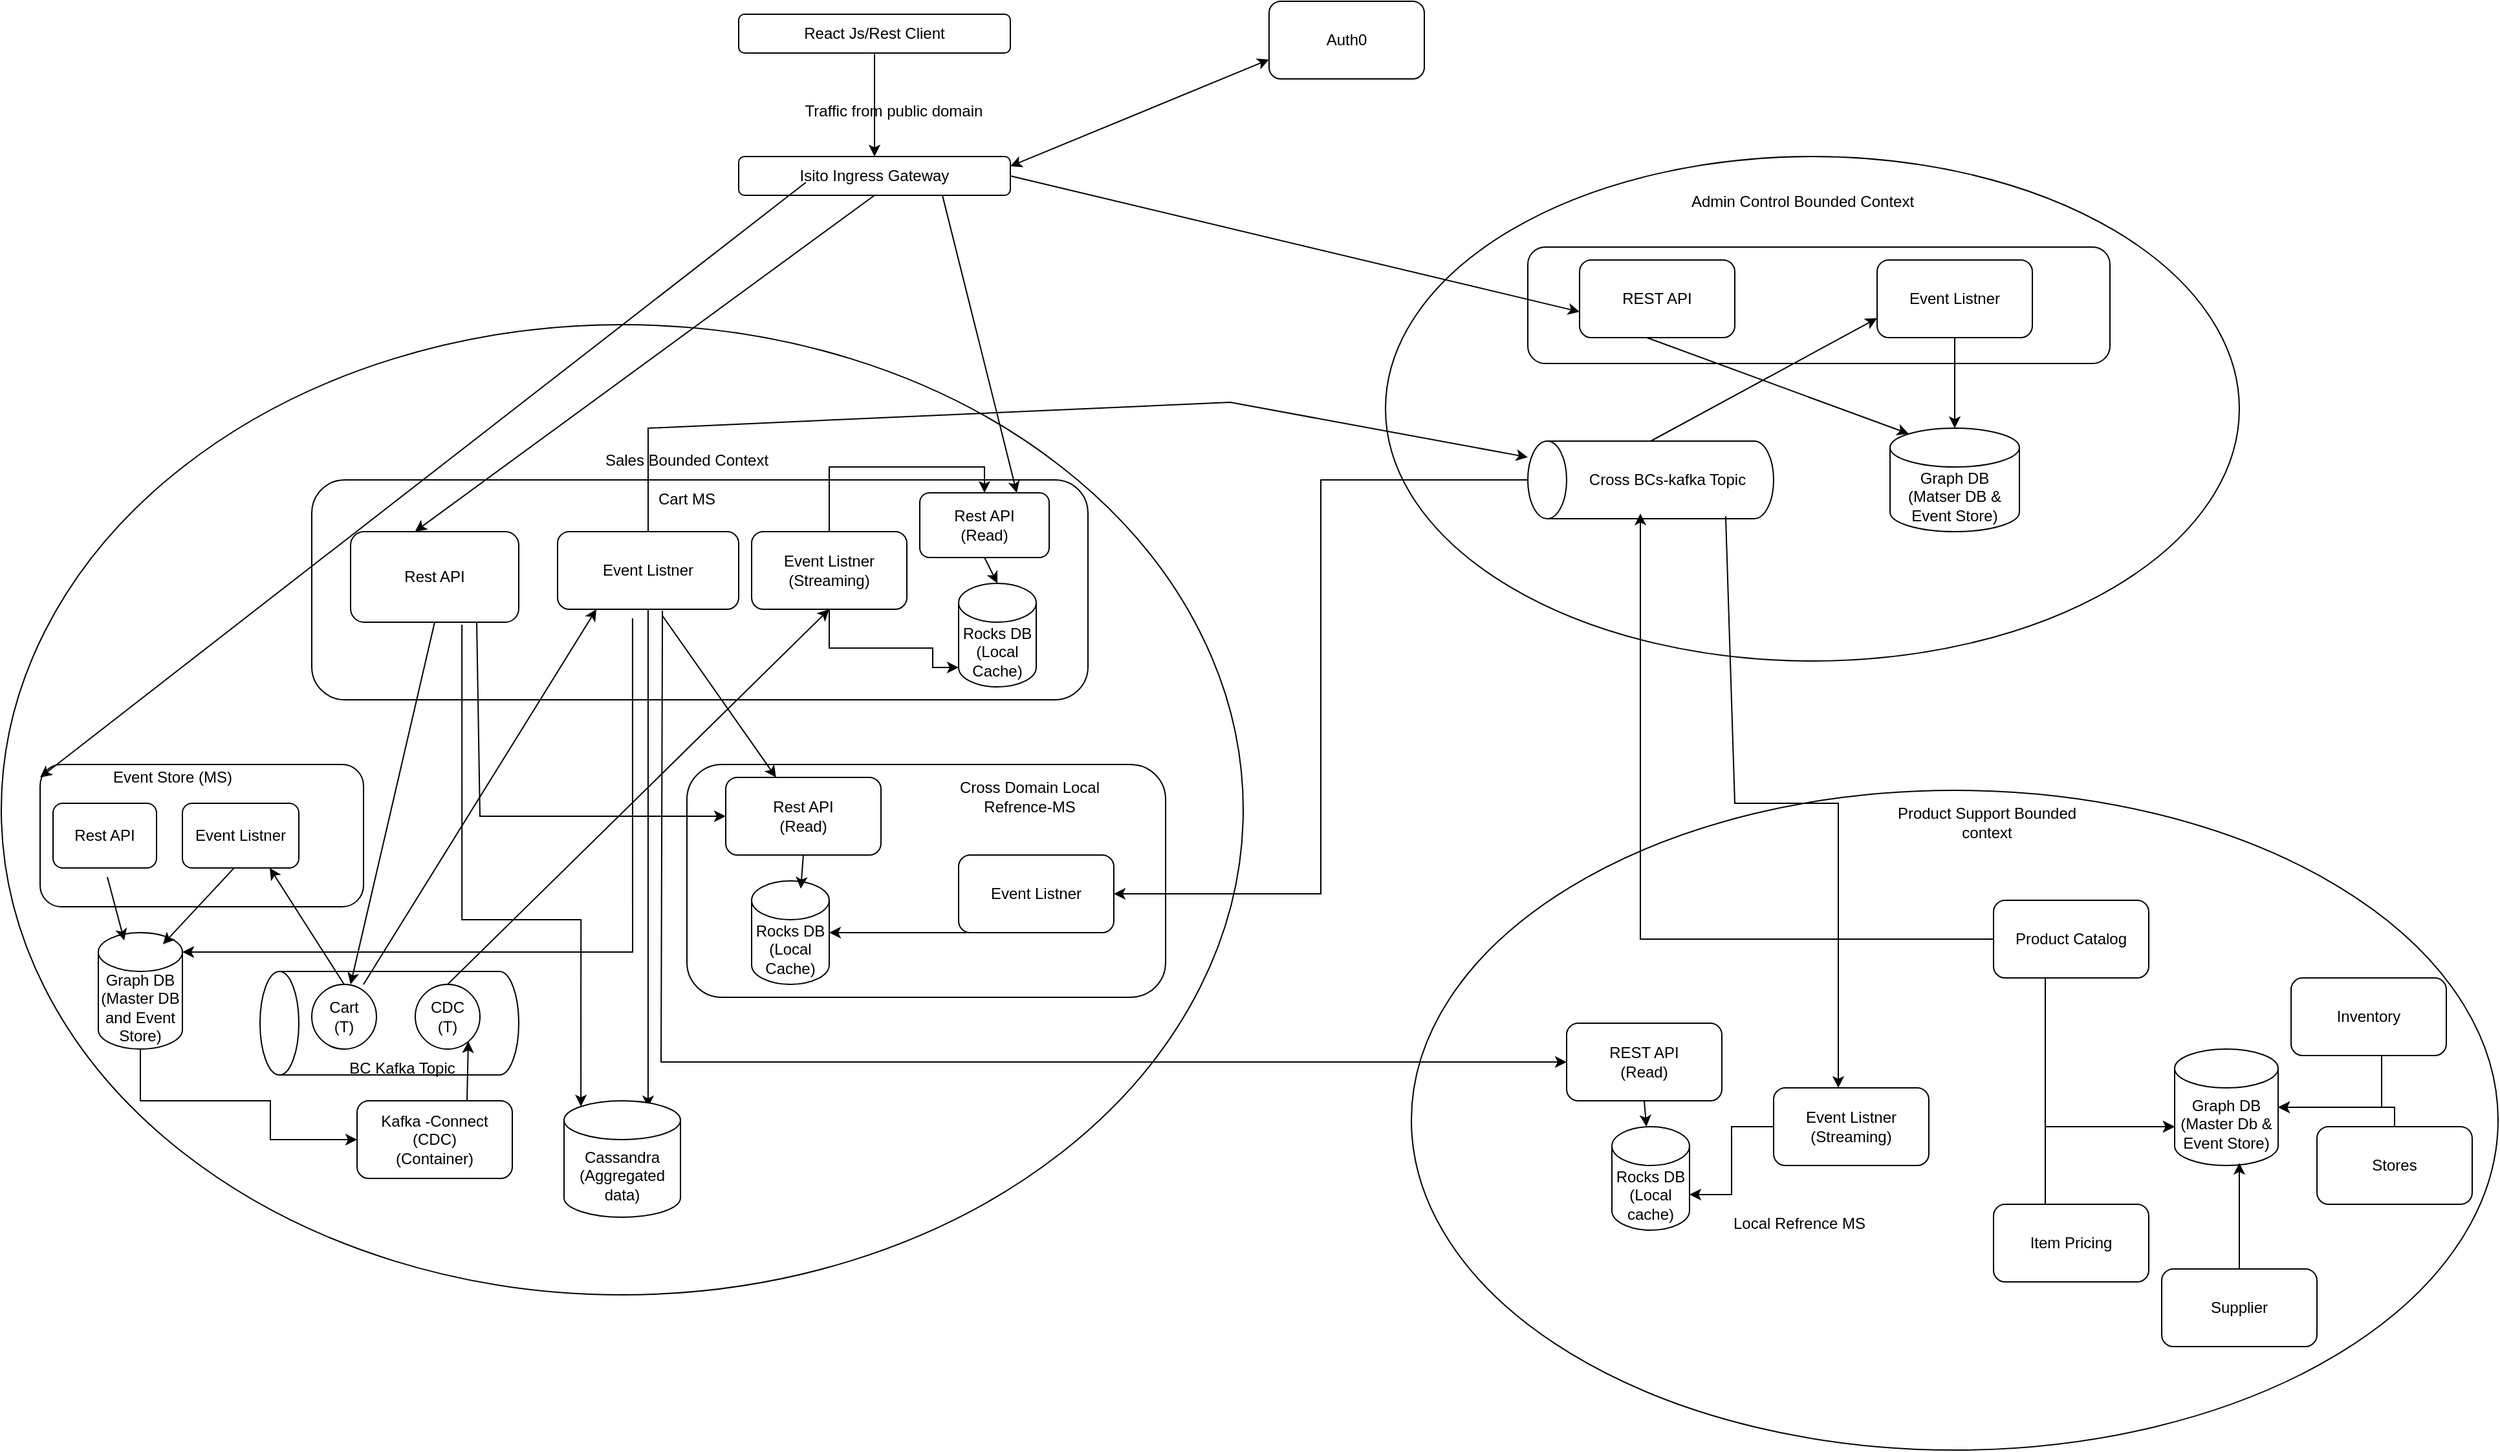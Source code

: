 <mxfile version="21.6.2" type="device">
  <diagram name="Page-1" id="_0OO6R5iYcdXgWRcLcsi">
    <mxGraphModel dx="3115" dy="785" grid="1" gridSize="10" guides="1" tooltips="1" connect="1" arrows="1" fold="1" page="1" pageScale="1" pageWidth="850" pageHeight="1100" math="0" shadow="0">
      <root>
        <mxCell id="0" />
        <mxCell id="1" parent="0" />
        <mxCell id="X8-TFmC2pdBsyWyK8wyn-1" value="React Js/Rest Client" style="rounded=1;whiteSpace=wrap;html=1;" parent="1" vertex="1">
          <mxGeometry x="-110" y="40" width="210" height="30" as="geometry" />
        </mxCell>
        <mxCell id="X8-TFmC2pdBsyWyK8wyn-2" value="Isito Ingress Gateway" style="rounded=1;whiteSpace=wrap;html=1;" parent="1" vertex="1">
          <mxGeometry x="-110" y="150" width="210" height="30" as="geometry" />
        </mxCell>
        <mxCell id="X8-TFmC2pdBsyWyK8wyn-4" value="" style="ellipse;whiteSpace=wrap;html=1;" parent="1" vertex="1">
          <mxGeometry x="-680" y="280" width="960" height="750" as="geometry" />
        </mxCell>
        <mxCell id="X8-TFmC2pdBsyWyK8wyn-5" value="" style="rounded=1;whiteSpace=wrap;html=1;" parent="1" vertex="1">
          <mxGeometry x="-440" y="400" width="600" height="170" as="geometry" />
        </mxCell>
        <mxCell id="ZN6m7SYl9mFT9CvKNVfR-48" style="edgeStyle=orthogonalEdgeStyle;rounded=0;orthogonalLoop=1;jettySize=auto;html=1;entryX=0.145;entryY=0;entryDx=0;entryDy=4.35;entryPerimeter=0;exitX=0.662;exitY=1.029;exitDx=0;exitDy=0;exitPerimeter=0;" parent="1" source="X8-TFmC2pdBsyWyK8wyn-6" target="ZN6m7SYl9mFT9CvKNVfR-7" edge="1">
          <mxGeometry relative="1" as="geometry">
            <Array as="points">
              <mxPoint x="-324" y="740" />
              <mxPoint x="-232" y="740" />
            </Array>
          </mxGeometry>
        </mxCell>
        <mxCell id="X8-TFmC2pdBsyWyK8wyn-6" value="Rest API" style="rounded=1;whiteSpace=wrap;html=1;" parent="1" vertex="1">
          <mxGeometry x="-410" y="440" width="130" height="70" as="geometry" />
        </mxCell>
        <mxCell id="ZN6m7SYl9mFT9CvKNVfR-46" style="edgeStyle=orthogonalEdgeStyle;rounded=0;orthogonalLoop=1;jettySize=auto;html=1;entryX=1;entryY=0;entryDx=0;entryDy=15;entryPerimeter=0;exitX=0.414;exitY=1.117;exitDx=0;exitDy=0;exitPerimeter=0;" parent="1" source="X8-TFmC2pdBsyWyK8wyn-7" target="X8-TFmC2pdBsyWyK8wyn-16" edge="1">
          <mxGeometry relative="1" as="geometry">
            <Array as="points">
              <mxPoint x="-192" y="765" />
            </Array>
          </mxGeometry>
        </mxCell>
        <mxCell id="ZN6m7SYl9mFT9CvKNVfR-49" style="edgeStyle=orthogonalEdgeStyle;rounded=0;orthogonalLoop=1;jettySize=auto;html=1;entryX=0.722;entryY=0.056;entryDx=0;entryDy=0;entryPerimeter=0;" parent="1" source="X8-TFmC2pdBsyWyK8wyn-7" target="ZN6m7SYl9mFT9CvKNVfR-7" edge="1">
          <mxGeometry relative="1" as="geometry" />
        </mxCell>
        <mxCell id="X8-TFmC2pdBsyWyK8wyn-7" value="Event Listner" style="rounded=1;whiteSpace=wrap;html=1;" parent="1" vertex="1">
          <mxGeometry x="-250" y="440" width="140" height="60" as="geometry" />
        </mxCell>
        <mxCell id="ZN6m7SYl9mFT9CvKNVfR-77" style="edgeStyle=orthogonalEdgeStyle;rounded=0;orthogonalLoop=1;jettySize=auto;html=1;entryX=0;entryY=1;entryDx=0;entryDy=-15;entryPerimeter=0;" parent="1" source="X8-TFmC2pdBsyWyK8wyn-8" target="X8-TFmC2pdBsyWyK8wyn-10" edge="1">
          <mxGeometry relative="1" as="geometry">
            <Array as="points">
              <mxPoint x="-40" y="530" />
              <mxPoint x="40" y="530" />
              <mxPoint x="40" y="545" />
            </Array>
          </mxGeometry>
        </mxCell>
        <mxCell id="ZN6m7SYl9mFT9CvKNVfR-79" style="edgeStyle=orthogonalEdgeStyle;rounded=0;orthogonalLoop=1;jettySize=auto;html=1;entryX=0.5;entryY=0;entryDx=0;entryDy=0;" parent="1" source="X8-TFmC2pdBsyWyK8wyn-8" target="X8-TFmC2pdBsyWyK8wyn-9" edge="1">
          <mxGeometry relative="1" as="geometry">
            <Array as="points">
              <mxPoint x="-40" y="390" />
              <mxPoint x="80" y="390" />
            </Array>
          </mxGeometry>
        </mxCell>
        <mxCell id="X8-TFmC2pdBsyWyK8wyn-8" value="Event Listner&lt;br&gt;(Streaming)" style="rounded=1;whiteSpace=wrap;html=1;" parent="1" vertex="1">
          <mxGeometry x="-100" y="440" width="120" height="60" as="geometry" />
        </mxCell>
        <mxCell id="X8-TFmC2pdBsyWyK8wyn-9" value="Rest API&lt;br&gt;(Read)" style="rounded=1;whiteSpace=wrap;html=1;" parent="1" vertex="1">
          <mxGeometry x="30" y="410" width="100" height="50" as="geometry" />
        </mxCell>
        <mxCell id="X8-TFmC2pdBsyWyK8wyn-10" value="Rocks DB&lt;br&gt;(Local&lt;br&gt;Cache)" style="shape=cylinder3;whiteSpace=wrap;html=1;boundedLbl=1;backgroundOutline=1;size=15;" parent="1" vertex="1">
          <mxGeometry x="60" y="480" width="60" height="80" as="geometry" />
        </mxCell>
        <mxCell id="X8-TFmC2pdBsyWyK8wyn-11" value="Sales Bounded Context" style="text;html=1;strokeColor=none;fillColor=none;align=center;verticalAlign=middle;whiteSpace=wrap;rounded=0;" parent="1" vertex="1">
          <mxGeometry x="-220" y="370" width="140" height="30" as="geometry" />
        </mxCell>
        <mxCell id="X8-TFmC2pdBsyWyK8wyn-12" value="Cart MS" style="text;html=1;strokeColor=none;fillColor=none;align=center;verticalAlign=middle;whiteSpace=wrap;rounded=0;" parent="1" vertex="1">
          <mxGeometry x="-180" y="400" width="60" height="30" as="geometry" />
        </mxCell>
        <mxCell id="X8-TFmC2pdBsyWyK8wyn-13" value="" style="rounded=1;whiteSpace=wrap;html=1;" parent="1" vertex="1">
          <mxGeometry x="-650" y="620" width="250" height="110" as="geometry" />
        </mxCell>
        <mxCell id="X8-TFmC2pdBsyWyK8wyn-14" value="Rest API" style="rounded=1;whiteSpace=wrap;html=1;" parent="1" vertex="1">
          <mxGeometry x="-640" y="650" width="80" height="50" as="geometry" />
        </mxCell>
        <mxCell id="X8-TFmC2pdBsyWyK8wyn-15" value="Event Listner" style="rounded=1;whiteSpace=wrap;html=1;" parent="1" vertex="1">
          <mxGeometry x="-540" y="650" width="90" height="50" as="geometry" />
        </mxCell>
        <mxCell id="ZN6m7SYl9mFT9CvKNVfR-53" style="edgeStyle=orthogonalEdgeStyle;rounded=0;orthogonalLoop=1;jettySize=auto;html=1;entryX=0;entryY=0.5;entryDx=0;entryDy=0;" parent="1" source="X8-TFmC2pdBsyWyK8wyn-16" target="ZN6m7SYl9mFT9CvKNVfR-6" edge="1">
          <mxGeometry relative="1" as="geometry">
            <Array as="points">
              <mxPoint x="-572" y="880" />
              <mxPoint x="-472" y="880" />
              <mxPoint x="-472" y="910" />
            </Array>
          </mxGeometry>
        </mxCell>
        <mxCell id="X8-TFmC2pdBsyWyK8wyn-16" value="Graph DB&lt;br&gt;(Master DB and Event Store)" style="shape=cylinder3;whiteSpace=wrap;html=1;boundedLbl=1;backgroundOutline=1;size=15;" parent="1" vertex="1">
          <mxGeometry x="-605" y="750" width="65" height="90" as="geometry" />
        </mxCell>
        <mxCell id="ZN6m7SYl9mFT9CvKNVfR-1" value="" style="shape=cylinder3;whiteSpace=wrap;html=1;boundedLbl=1;backgroundOutline=1;size=15;direction=north;" parent="1" vertex="1">
          <mxGeometry x="-480" y="780" width="200" height="80" as="geometry" />
        </mxCell>
        <mxCell id="ZN6m7SYl9mFT9CvKNVfR-2" value="Cart&lt;br&gt;(T)" style="ellipse;whiteSpace=wrap;html=1;aspect=fixed;" parent="1" vertex="1">
          <mxGeometry x="-440" y="790" width="50" height="50" as="geometry" />
        </mxCell>
        <mxCell id="ZN6m7SYl9mFT9CvKNVfR-3" value="CDC&lt;br&gt;(T)" style="ellipse;whiteSpace=wrap;html=1;aspect=fixed;" parent="1" vertex="1">
          <mxGeometry x="-360" y="790" width="50" height="50" as="geometry" />
        </mxCell>
        <mxCell id="ZN6m7SYl9mFT9CvKNVfR-4" value="BC Kafka Topic" style="text;html=1;strokeColor=none;fillColor=none;align=center;verticalAlign=middle;whiteSpace=wrap;rounded=0;" parent="1" vertex="1">
          <mxGeometry x="-420" y="840" width="100" height="30" as="geometry" />
        </mxCell>
        <mxCell id="ZN6m7SYl9mFT9CvKNVfR-5" value="Event Store (MS)" style="text;html=1;strokeColor=none;fillColor=none;align=center;verticalAlign=middle;whiteSpace=wrap;rounded=0;" parent="1" vertex="1">
          <mxGeometry x="-605" y="610" width="115" height="40" as="geometry" />
        </mxCell>
        <mxCell id="ZN6m7SYl9mFT9CvKNVfR-6" value="Kafka -Connect&lt;br&gt;(CDC)&lt;br&gt;(Container)" style="rounded=1;whiteSpace=wrap;html=1;" parent="1" vertex="1">
          <mxGeometry x="-405" y="880" width="120" height="60" as="geometry" />
        </mxCell>
        <mxCell id="ZN6m7SYl9mFT9CvKNVfR-7" value="Cassandra&lt;br&gt;(Aggregated data)" style="shape=cylinder3;whiteSpace=wrap;html=1;boundedLbl=1;backgroundOutline=1;size=15;" parent="1" vertex="1">
          <mxGeometry x="-245" y="880" width="90" height="90" as="geometry" />
        </mxCell>
        <mxCell id="ZN6m7SYl9mFT9CvKNVfR-8" value="" style="rounded=1;whiteSpace=wrap;html=1;" parent="1" vertex="1">
          <mxGeometry x="-150" y="620" width="370" height="180" as="geometry" />
        </mxCell>
        <mxCell id="ZN6m7SYl9mFT9CvKNVfR-9" value="Rest API&lt;br&gt;(Read)" style="rounded=1;whiteSpace=wrap;html=1;" parent="1" vertex="1">
          <mxGeometry x="-120" y="630" width="120" height="60" as="geometry" />
        </mxCell>
        <mxCell id="ZN6m7SYl9mFT9CvKNVfR-10" value="Rocks DB&lt;br&gt;(Local Cache)" style="shape=cylinder3;whiteSpace=wrap;html=1;boundedLbl=1;backgroundOutline=1;size=15;" parent="1" vertex="1">
          <mxGeometry x="-100" y="710" width="60" height="80" as="geometry" />
        </mxCell>
        <mxCell id="ZN6m7SYl9mFT9CvKNVfR-11" value="Event Listner" style="rounded=1;whiteSpace=wrap;html=1;" parent="1" vertex="1">
          <mxGeometry x="60" y="690" width="120" height="60" as="geometry" />
        </mxCell>
        <mxCell id="ZN6m7SYl9mFT9CvKNVfR-12" value="" style="ellipse;whiteSpace=wrap;html=1;" parent="1" vertex="1">
          <mxGeometry x="390" y="150" width="660" height="390" as="geometry" />
        </mxCell>
        <mxCell id="ZN6m7SYl9mFT9CvKNVfR-13" value="" style="rounded=1;whiteSpace=wrap;html=1;" parent="1" vertex="1">
          <mxGeometry x="500" y="220" width="450" height="90" as="geometry" />
        </mxCell>
        <mxCell id="ZN6m7SYl9mFT9CvKNVfR-14" value="REST API" style="rounded=1;whiteSpace=wrap;html=1;" parent="1" vertex="1">
          <mxGeometry x="540" y="230" width="120" height="60" as="geometry" />
        </mxCell>
        <mxCell id="ZN6m7SYl9mFT9CvKNVfR-62" style="edgeStyle=orthogonalEdgeStyle;rounded=0;orthogonalLoop=1;jettySize=auto;html=1;" parent="1" source="ZN6m7SYl9mFT9CvKNVfR-15" target="ZN6m7SYl9mFT9CvKNVfR-17" edge="1">
          <mxGeometry relative="1" as="geometry" />
        </mxCell>
        <mxCell id="ZN6m7SYl9mFT9CvKNVfR-15" value="Event Listner" style="rounded=1;whiteSpace=wrap;html=1;" parent="1" vertex="1">
          <mxGeometry x="770" y="230" width="120" height="60" as="geometry" />
        </mxCell>
        <mxCell id="ZN6m7SYl9mFT9CvKNVfR-55" style="edgeStyle=orthogonalEdgeStyle;rounded=0;orthogonalLoop=1;jettySize=auto;html=1;entryX=1;entryY=0.5;entryDx=0;entryDy=0;" parent="1" source="ZN6m7SYl9mFT9CvKNVfR-16" target="ZN6m7SYl9mFT9CvKNVfR-11" edge="1">
          <mxGeometry relative="1" as="geometry" />
        </mxCell>
        <mxCell id="ZN6m7SYl9mFT9CvKNVfR-16" value="Cross BCs-kafka Topic" style="shape=cylinder3;whiteSpace=wrap;html=1;boundedLbl=1;backgroundOutline=1;size=15;direction=north;" parent="1" vertex="1">
          <mxGeometry x="500" y="370" width="190" height="60" as="geometry" />
        </mxCell>
        <mxCell id="ZN6m7SYl9mFT9CvKNVfR-17" value="Graph DB&lt;br&gt;(Matser DB &amp;amp; Event Store)" style="shape=cylinder3;whiteSpace=wrap;html=1;boundedLbl=1;backgroundOutline=1;size=15;" parent="1" vertex="1">
          <mxGeometry x="780" y="360" width="100" height="80" as="geometry" />
        </mxCell>
        <mxCell id="ZN6m7SYl9mFT9CvKNVfR-19" value="" style="rounded=1;whiteSpace=wrap;html=1;" parent="1" vertex="1">
          <mxGeometry x="510" y="785" width="320" height="215" as="geometry" />
        </mxCell>
        <mxCell id="ZN6m7SYl9mFT9CvKNVfR-18" value="" style="ellipse;whiteSpace=wrap;html=1;" parent="1" vertex="1">
          <mxGeometry x="410" y="640" width="840" height="510" as="geometry" />
        </mxCell>
        <mxCell id="ZN6m7SYl9mFT9CvKNVfR-20" value="REST API&lt;br&gt;(Read)" style="rounded=1;whiteSpace=wrap;html=1;" parent="1" vertex="1">
          <mxGeometry x="530" y="820" width="120" height="60" as="geometry" />
        </mxCell>
        <mxCell id="ZN6m7SYl9mFT9CvKNVfR-58" style="edgeStyle=orthogonalEdgeStyle;rounded=0;orthogonalLoop=1;jettySize=auto;html=1;entryX=1;entryY=0;entryDx=0;entryDy=52.5;entryPerimeter=0;" parent="1" source="ZN6m7SYl9mFT9CvKNVfR-21" target="ZN6m7SYl9mFT9CvKNVfR-22" edge="1">
          <mxGeometry relative="1" as="geometry" />
        </mxCell>
        <mxCell id="ZN6m7SYl9mFT9CvKNVfR-21" value="Event Listner&lt;br&gt;(Streaming)" style="rounded=1;whiteSpace=wrap;html=1;" parent="1" vertex="1">
          <mxGeometry x="690" y="870" width="120" height="60" as="geometry" />
        </mxCell>
        <mxCell id="ZN6m7SYl9mFT9CvKNVfR-22" value="Rocks DB&lt;br&gt;(Local cache)" style="shape=cylinder3;whiteSpace=wrap;html=1;boundedLbl=1;backgroundOutline=1;size=15;" parent="1" vertex="1">
          <mxGeometry x="565" y="900" width="60" height="80" as="geometry" />
        </mxCell>
        <mxCell id="ZN6m7SYl9mFT9CvKNVfR-23" value="Local Refrence MS" style="text;html=1;strokeColor=none;fillColor=none;align=center;verticalAlign=middle;whiteSpace=wrap;rounded=0;" parent="1" vertex="1">
          <mxGeometry x="650" y="960" width="120" height="30" as="geometry" />
        </mxCell>
        <mxCell id="ZN6m7SYl9mFT9CvKNVfR-24" value="Graph DB&lt;br&gt;(Master Db &amp;amp; Event Store)" style="shape=cylinder3;whiteSpace=wrap;html=1;boundedLbl=1;backgroundOutline=1;size=15;" parent="1" vertex="1">
          <mxGeometry x="1000" y="840" width="80" height="90" as="geometry" />
        </mxCell>
        <mxCell id="ZN6m7SYl9mFT9CvKNVfR-63" style="edgeStyle=orthogonalEdgeStyle;rounded=0;orthogonalLoop=1;jettySize=auto;html=1;entryX=0.067;entryY=0.458;entryDx=0;entryDy=0;entryPerimeter=0;" parent="1" source="ZN6m7SYl9mFT9CvKNVfR-25" target="ZN6m7SYl9mFT9CvKNVfR-16" edge="1">
          <mxGeometry relative="1" as="geometry">
            <Array as="points">
              <mxPoint x="587" y="755" />
            </Array>
          </mxGeometry>
        </mxCell>
        <mxCell id="ZN6m7SYl9mFT9CvKNVfR-66" style="edgeStyle=orthogonalEdgeStyle;rounded=0;orthogonalLoop=1;jettySize=auto;html=1;entryX=0;entryY=0;entryDx=0;entryDy=60;entryPerimeter=0;" parent="1" source="ZN6m7SYl9mFT9CvKNVfR-25" target="ZN6m7SYl9mFT9CvKNVfR-24" edge="1">
          <mxGeometry relative="1" as="geometry">
            <Array as="points">
              <mxPoint x="900" y="900" />
            </Array>
          </mxGeometry>
        </mxCell>
        <mxCell id="ZN6m7SYl9mFT9CvKNVfR-25" value="Product Catalog" style="rounded=1;whiteSpace=wrap;html=1;" parent="1" vertex="1">
          <mxGeometry x="860" y="725" width="120" height="60" as="geometry" />
        </mxCell>
        <mxCell id="ZN6m7SYl9mFT9CvKNVfR-67" style="edgeStyle=orthogonalEdgeStyle;rounded=0;orthogonalLoop=1;jettySize=auto;html=1;entryX=0;entryY=0;entryDx=0;entryDy=60;entryPerimeter=0;" parent="1" source="ZN6m7SYl9mFT9CvKNVfR-26" target="ZN6m7SYl9mFT9CvKNVfR-24" edge="1">
          <mxGeometry relative="1" as="geometry">
            <Array as="points">
              <mxPoint x="900" y="900" />
            </Array>
          </mxGeometry>
        </mxCell>
        <mxCell id="ZN6m7SYl9mFT9CvKNVfR-26" value="Item Pricing" style="rounded=1;whiteSpace=wrap;html=1;" parent="1" vertex="1">
          <mxGeometry x="860" y="960" width="120" height="60" as="geometry" />
        </mxCell>
        <mxCell id="ZN6m7SYl9mFT9CvKNVfR-71" style="edgeStyle=orthogonalEdgeStyle;rounded=0;orthogonalLoop=1;jettySize=auto;html=1;entryX=0.625;entryY=0.978;entryDx=0;entryDy=0;entryPerimeter=0;" parent="1" source="ZN6m7SYl9mFT9CvKNVfR-27" target="ZN6m7SYl9mFT9CvKNVfR-24" edge="1">
          <mxGeometry relative="1" as="geometry" />
        </mxCell>
        <mxCell id="ZN6m7SYl9mFT9CvKNVfR-27" value="Supplier" style="rounded=1;whiteSpace=wrap;html=1;" parent="1" vertex="1">
          <mxGeometry x="990" y="1010" width="120" height="60" as="geometry" />
        </mxCell>
        <mxCell id="ZN6m7SYl9mFT9CvKNVfR-69" style="edgeStyle=orthogonalEdgeStyle;rounded=0;orthogonalLoop=1;jettySize=auto;html=1;entryX=1;entryY=0.5;entryDx=0;entryDy=0;entryPerimeter=0;" parent="1" source="ZN6m7SYl9mFT9CvKNVfR-28" target="ZN6m7SYl9mFT9CvKNVfR-24" edge="1">
          <mxGeometry relative="1" as="geometry">
            <Array as="points">
              <mxPoint x="1160" y="885" />
            </Array>
          </mxGeometry>
        </mxCell>
        <mxCell id="ZN6m7SYl9mFT9CvKNVfR-28" value="Inventory" style="rounded=1;whiteSpace=wrap;html=1;" parent="1" vertex="1">
          <mxGeometry x="1090" y="785" width="120" height="60" as="geometry" />
        </mxCell>
        <mxCell id="ZN6m7SYl9mFT9CvKNVfR-70" style="edgeStyle=orthogonalEdgeStyle;rounded=0;orthogonalLoop=1;jettySize=auto;html=1;entryX=1;entryY=0.5;entryDx=0;entryDy=0;entryPerimeter=0;" parent="1" source="ZN6m7SYl9mFT9CvKNVfR-29" target="ZN6m7SYl9mFT9CvKNVfR-24" edge="1">
          <mxGeometry relative="1" as="geometry">
            <Array as="points">
              <mxPoint x="1170" y="885" />
            </Array>
          </mxGeometry>
        </mxCell>
        <mxCell id="ZN6m7SYl9mFT9CvKNVfR-29" value="Stores" style="rounded=1;whiteSpace=wrap;html=1;" parent="1" vertex="1">
          <mxGeometry x="1110" y="900" width="120" height="60" as="geometry" />
        </mxCell>
        <mxCell id="ZN6m7SYl9mFT9CvKNVfR-30" value="Product Support Bounded context" style="text;html=1;strokeColor=none;fillColor=none;align=center;verticalAlign=middle;whiteSpace=wrap;rounded=0;" parent="1" vertex="1">
          <mxGeometry x="780" y="650" width="150" height="30" as="geometry" />
        </mxCell>
        <mxCell id="ZN6m7SYl9mFT9CvKNVfR-31" value="Admin Control Bounded Context" style="text;html=1;strokeColor=none;fillColor=none;align=center;verticalAlign=middle;whiteSpace=wrap;rounded=0;" parent="1" vertex="1">
          <mxGeometry x="625" y="170" width="175" height="30" as="geometry" />
        </mxCell>
        <mxCell id="ZN6m7SYl9mFT9CvKNVfR-32" value="Traffic from public domain" style="text;html=1;strokeColor=none;fillColor=none;align=center;verticalAlign=middle;whiteSpace=wrap;rounded=0;" parent="1" vertex="1">
          <mxGeometry x="-70" y="100" width="160" height="30" as="geometry" />
        </mxCell>
        <mxCell id="ZN6m7SYl9mFT9CvKNVfR-33" value="" style="endArrow=classic;html=1;rounded=0;exitX=0.5;exitY=1;exitDx=0;exitDy=0;" parent="1" source="X8-TFmC2pdBsyWyK8wyn-1" target="X8-TFmC2pdBsyWyK8wyn-2" edge="1">
          <mxGeometry width="50" height="50" relative="1" as="geometry">
            <mxPoint x="200" y="350" as="sourcePoint" />
            <mxPoint x="250" y="300" as="targetPoint" />
          </mxGeometry>
        </mxCell>
        <mxCell id="ZN6m7SYl9mFT9CvKNVfR-34" value="" style="endArrow=classic;html=1;rounded=0;exitX=1;exitY=0.5;exitDx=0;exitDy=0;entryX=0.089;entryY=0.556;entryDx=0;entryDy=0;entryPerimeter=0;" parent="1" source="X8-TFmC2pdBsyWyK8wyn-2" target="ZN6m7SYl9mFT9CvKNVfR-13" edge="1">
          <mxGeometry width="50" height="50" relative="1" as="geometry">
            <mxPoint x="200" y="350" as="sourcePoint" />
            <mxPoint x="250" y="300" as="targetPoint" />
          </mxGeometry>
        </mxCell>
        <mxCell id="ZN6m7SYl9mFT9CvKNVfR-35" value="" style="endArrow=classic;html=1;rounded=0;exitX=0.5;exitY=1;exitDx=0;exitDy=0;entryX=0.133;entryY=0.235;entryDx=0;entryDy=0;entryPerimeter=0;" parent="1" source="X8-TFmC2pdBsyWyK8wyn-2" target="X8-TFmC2pdBsyWyK8wyn-5" edge="1">
          <mxGeometry width="50" height="50" relative="1" as="geometry">
            <mxPoint x="200" y="350" as="sourcePoint" />
            <mxPoint x="250" y="300" as="targetPoint" />
          </mxGeometry>
        </mxCell>
        <mxCell id="ZN6m7SYl9mFT9CvKNVfR-36" value="" style="endArrow=classic;html=1;rounded=0;exitX=0.333;exitY=1.2;exitDx=0;exitDy=0;exitPerimeter=0;entryX=0.1;entryY=-0.08;entryDx=0;entryDy=0;entryPerimeter=0;" parent="1" edge="1">
          <mxGeometry width="50" height="50" relative="1" as="geometry">
            <mxPoint x="-58.07" y="170.0" as="sourcePoint" />
            <mxPoint x="-650" y="630" as="targetPoint" />
          </mxGeometry>
        </mxCell>
        <mxCell id="ZN6m7SYl9mFT9CvKNVfR-37" value="" style="endArrow=classic;html=1;rounded=0;exitX=0.525;exitY=1.14;exitDx=0;exitDy=0;exitPerimeter=0;entryX=0.308;entryY=0.067;entryDx=0;entryDy=0;entryPerimeter=0;" parent="1" source="X8-TFmC2pdBsyWyK8wyn-14" target="X8-TFmC2pdBsyWyK8wyn-16" edge="1">
          <mxGeometry width="50" height="50" relative="1" as="geometry">
            <mxPoint x="-300" y="790" as="sourcePoint" />
            <mxPoint x="-250" y="740" as="targetPoint" />
          </mxGeometry>
        </mxCell>
        <mxCell id="ZN6m7SYl9mFT9CvKNVfR-38" value="" style="endArrow=classic;html=1;rounded=0;exitX=0.6;exitY=0.727;exitDx=0;exitDy=0;exitPerimeter=0;entryX=0.769;entryY=0.1;entryDx=0;entryDy=0;entryPerimeter=0;" parent="1" source="X8-TFmC2pdBsyWyK8wyn-13" target="X8-TFmC2pdBsyWyK8wyn-16" edge="1">
          <mxGeometry width="50" height="50" relative="1" as="geometry">
            <mxPoint x="-300" y="790" as="sourcePoint" />
            <mxPoint x="-250" y="740" as="targetPoint" />
          </mxGeometry>
        </mxCell>
        <mxCell id="ZN6m7SYl9mFT9CvKNVfR-39" value="" style="endArrow=classic;html=1;rounded=0;exitX=0.5;exitY=0;exitDx=0;exitDy=0;entryX=0.75;entryY=1;entryDx=0;entryDy=0;" parent="1" source="ZN6m7SYl9mFT9CvKNVfR-2" target="X8-TFmC2pdBsyWyK8wyn-15" edge="1">
          <mxGeometry width="50" height="50" relative="1" as="geometry">
            <mxPoint x="-300" y="620" as="sourcePoint" />
            <mxPoint x="-250" y="570" as="targetPoint" />
          </mxGeometry>
        </mxCell>
        <mxCell id="ZN6m7SYl9mFT9CvKNVfR-40" value="" style="endArrow=classic;html=1;rounded=0;exitX=0.5;exitY=1;exitDx=0;exitDy=0;" parent="1" source="X8-TFmC2pdBsyWyK8wyn-6" edge="1">
          <mxGeometry width="50" height="50" relative="1" as="geometry">
            <mxPoint x="-300" y="620" as="sourcePoint" />
            <mxPoint x="-410" y="790" as="targetPoint" />
          </mxGeometry>
        </mxCell>
        <mxCell id="ZN6m7SYl9mFT9CvKNVfR-41" value="" style="endArrow=classic;html=1;rounded=0;" parent="1" edge="1">
          <mxGeometry width="50" height="50" relative="1" as="geometry">
            <mxPoint x="-400" y="790" as="sourcePoint" />
            <mxPoint x="-220" y="500" as="targetPoint" />
          </mxGeometry>
        </mxCell>
        <mxCell id="ZN6m7SYl9mFT9CvKNVfR-43" value="" style="endArrow=classic;html=1;rounded=0;exitX=0.579;exitY=1.083;exitDx=0;exitDy=0;exitPerimeter=0;" parent="1" source="X8-TFmC2pdBsyWyK8wyn-7" target="ZN6m7SYl9mFT9CvKNVfR-9" edge="1">
          <mxGeometry width="50" height="50" relative="1" as="geometry">
            <mxPoint x="-300" y="620" as="sourcePoint" />
            <mxPoint x="-250" y="570" as="targetPoint" />
          </mxGeometry>
        </mxCell>
        <mxCell id="ZN6m7SYl9mFT9CvKNVfR-44" value="" style="endArrow=classic;html=1;rounded=0;exitX=0.5;exitY=1;exitDx=0;exitDy=0;entryX=0.633;entryY=0.075;entryDx=0;entryDy=0;entryPerimeter=0;" parent="1" source="ZN6m7SYl9mFT9CvKNVfR-9" target="ZN6m7SYl9mFT9CvKNVfR-10" edge="1">
          <mxGeometry width="50" height="50" relative="1" as="geometry">
            <mxPoint x="-300" y="620" as="sourcePoint" />
            <mxPoint x="-250" y="570" as="targetPoint" />
          </mxGeometry>
        </mxCell>
        <mxCell id="ZN6m7SYl9mFT9CvKNVfR-45" value="" style="endArrow=classic;html=1;rounded=0;exitX=0.5;exitY=1;exitDx=0;exitDy=0;entryX=1;entryY=0.5;entryDx=0;entryDy=0;entryPerimeter=0;" parent="1" source="ZN6m7SYl9mFT9CvKNVfR-11" target="ZN6m7SYl9mFT9CvKNVfR-10" edge="1">
          <mxGeometry width="50" height="50" relative="1" as="geometry">
            <mxPoint x="-300" y="620" as="sourcePoint" />
            <mxPoint x="-250" y="570" as="targetPoint" />
          </mxGeometry>
        </mxCell>
        <mxCell id="ZN6m7SYl9mFT9CvKNVfR-47" value="" style="endArrow=classic;html=1;rounded=0;exitX=0.5;exitY=0;exitDx=0;exitDy=0;" parent="1" source="X8-TFmC2pdBsyWyK8wyn-7" target="ZN6m7SYl9mFT9CvKNVfR-16" edge="1">
          <mxGeometry width="50" height="50" relative="1" as="geometry">
            <mxPoint x="-140" y="340" as="sourcePoint" />
            <mxPoint x="-90" y="290" as="targetPoint" />
            <Array as="points">
              <mxPoint x="-180" y="360" />
              <mxPoint x="270" y="340" />
            </Array>
          </mxGeometry>
        </mxCell>
        <mxCell id="ZN6m7SYl9mFT9CvKNVfR-50" value="Cross Domain Local Refrence-MS" style="text;html=1;strokeColor=none;fillColor=none;align=center;verticalAlign=middle;whiteSpace=wrap;rounded=0;" parent="1" vertex="1">
          <mxGeometry x="40" y="630" width="150" height="30" as="geometry" />
        </mxCell>
        <mxCell id="ZN6m7SYl9mFT9CvKNVfR-52" value="" style="endArrow=classic;html=1;rounded=0;exitX=0.75;exitY=1;exitDx=0;exitDy=0;entryX=0;entryY=0.5;entryDx=0;entryDy=0;" parent="1" source="X8-TFmC2pdBsyWyK8wyn-6" target="ZN6m7SYl9mFT9CvKNVfR-9" edge="1">
          <mxGeometry width="50" height="50" relative="1" as="geometry">
            <mxPoint x="-30" y="770" as="sourcePoint" />
            <mxPoint x="20" y="720" as="targetPoint" />
            <Array as="points">
              <mxPoint x="-310" y="660" />
            </Array>
          </mxGeometry>
        </mxCell>
        <mxCell id="ZN6m7SYl9mFT9CvKNVfR-54" value="" style="endArrow=classic;html=1;rounded=0;entryX=1.01;entryY=-0.2;entryDx=0;entryDy=0;entryPerimeter=0;" parent="1" target="ZN6m7SYl9mFT9CvKNVfR-4" edge="1">
          <mxGeometry width="50" height="50" relative="1" as="geometry">
            <mxPoint x="-320" y="880" as="sourcePoint" />
            <mxPoint x="20" y="830" as="targetPoint" />
          </mxGeometry>
        </mxCell>
        <mxCell id="ZN6m7SYl9mFT9CvKNVfR-57" value="" style="endArrow=classic;html=1;rounded=0;exitX=0.579;exitY=1.017;exitDx=0;exitDy=0;exitPerimeter=0;entryX=0;entryY=0.5;entryDx=0;entryDy=0;" parent="1" source="X8-TFmC2pdBsyWyK8wyn-7" target="ZN6m7SYl9mFT9CvKNVfR-20" edge="1">
          <mxGeometry width="50" height="50" relative="1" as="geometry">
            <mxPoint x="250" y="590" as="sourcePoint" />
            <mxPoint x="300" y="540" as="targetPoint" />
            <Array as="points">
              <mxPoint x="-170" y="850" />
            </Array>
          </mxGeometry>
        </mxCell>
        <mxCell id="ZN6m7SYl9mFT9CvKNVfR-59" value="" style="endArrow=classic;html=1;rounded=0;exitX=0.5;exitY=1;exitDx=0;exitDy=0;" parent="1" source="ZN6m7SYl9mFT9CvKNVfR-20" target="ZN6m7SYl9mFT9CvKNVfR-22" edge="1">
          <mxGeometry width="50" height="50" relative="1" as="geometry">
            <mxPoint x="250" y="860" as="sourcePoint" />
            <mxPoint x="300" y="810" as="targetPoint" />
          </mxGeometry>
        </mxCell>
        <mxCell id="ZN6m7SYl9mFT9CvKNVfR-60" value="" style="endArrow=classic;html=1;rounded=0;exitX=1;exitY=0.5;exitDx=0;exitDy=0;exitPerimeter=0;entryX=0;entryY=0.75;entryDx=0;entryDy=0;" parent="1" source="ZN6m7SYl9mFT9CvKNVfR-16" target="ZN6m7SYl9mFT9CvKNVfR-15" edge="1">
          <mxGeometry width="50" height="50" relative="1" as="geometry">
            <mxPoint x="410" y="540" as="sourcePoint" />
            <mxPoint x="460" y="490" as="targetPoint" />
          </mxGeometry>
        </mxCell>
        <mxCell id="ZN6m7SYl9mFT9CvKNVfR-61" value="" style="endArrow=classic;html=1;rounded=0;exitX=0.433;exitY=1;exitDx=0;exitDy=0;exitPerimeter=0;entryX=0.145;entryY=0;entryDx=0;entryDy=4.35;entryPerimeter=0;" parent="1" source="ZN6m7SYl9mFT9CvKNVfR-14" target="ZN6m7SYl9mFT9CvKNVfR-17" edge="1">
          <mxGeometry width="50" height="50" relative="1" as="geometry">
            <mxPoint x="410" y="540" as="sourcePoint" />
            <mxPoint x="460" y="490" as="targetPoint" />
          </mxGeometry>
        </mxCell>
        <mxCell id="ZN6m7SYl9mFT9CvKNVfR-65" value="" style="endArrow=classic;html=1;rounded=0;exitX=0.033;exitY=0.805;exitDx=0;exitDy=0;exitPerimeter=0;" parent="1" source="ZN6m7SYl9mFT9CvKNVfR-16" edge="1">
          <mxGeometry width="50" height="50" relative="1" as="geometry">
            <mxPoint x="410" y="640" as="sourcePoint" />
            <mxPoint x="740" y="870" as="targetPoint" />
            <Array as="points">
              <mxPoint x="660" y="650" />
              <mxPoint x="740" y="650" />
            </Array>
          </mxGeometry>
        </mxCell>
        <mxCell id="ZN6m7SYl9mFT9CvKNVfR-73" value="Auth0" style="rounded=1;whiteSpace=wrap;html=1;" parent="1" vertex="1">
          <mxGeometry x="300" y="30" width="120" height="60" as="geometry" />
        </mxCell>
        <mxCell id="ZN6m7SYl9mFT9CvKNVfR-75" value="" style="endArrow=classic;startArrow=classic;html=1;rounded=0;exitX=1;exitY=0.25;exitDx=0;exitDy=0;entryX=0;entryY=0.75;entryDx=0;entryDy=0;" parent="1" source="X8-TFmC2pdBsyWyK8wyn-2" target="ZN6m7SYl9mFT9CvKNVfR-73" edge="1">
          <mxGeometry width="50" height="50" relative="1" as="geometry">
            <mxPoint x="390" y="480" as="sourcePoint" />
            <mxPoint x="440" y="430" as="targetPoint" />
          </mxGeometry>
        </mxCell>
        <mxCell id="ZN6m7SYl9mFT9CvKNVfR-76" value="" style="endArrow=classic;html=1;rounded=0;exitX=0.5;exitY=0;exitDx=0;exitDy=0;entryX=0.5;entryY=1;entryDx=0;entryDy=0;" parent="1" source="ZN6m7SYl9mFT9CvKNVfR-3" target="X8-TFmC2pdBsyWyK8wyn-8" edge="1">
          <mxGeometry width="50" height="50" relative="1" as="geometry">
            <mxPoint x="360" y="550" as="sourcePoint" />
            <mxPoint x="410" y="500" as="targetPoint" />
          </mxGeometry>
        </mxCell>
        <mxCell id="ZN6m7SYl9mFT9CvKNVfR-80" value="" style="endArrow=classic;html=1;rounded=0;exitX=0.5;exitY=1;exitDx=0;exitDy=0;entryX=0.5;entryY=0;entryDx=0;entryDy=0;entryPerimeter=0;" parent="1" source="X8-TFmC2pdBsyWyK8wyn-9" target="X8-TFmC2pdBsyWyK8wyn-10" edge="1">
          <mxGeometry width="50" height="50" relative="1" as="geometry">
            <mxPoint x="360" y="550" as="sourcePoint" />
            <mxPoint x="410" y="500" as="targetPoint" />
          </mxGeometry>
        </mxCell>
        <mxCell id="ZN6m7SYl9mFT9CvKNVfR-82" value="" style="endArrow=classic;html=1;rounded=0;exitX=0.75;exitY=1;exitDx=0;exitDy=0;entryX=0.75;entryY=0;entryDx=0;entryDy=0;" parent="1" source="X8-TFmC2pdBsyWyK8wyn-2" target="X8-TFmC2pdBsyWyK8wyn-9" edge="1">
          <mxGeometry width="50" height="50" relative="1" as="geometry">
            <mxPoint x="360" y="550" as="sourcePoint" />
            <mxPoint x="410" y="500" as="targetPoint" />
          </mxGeometry>
        </mxCell>
      </root>
    </mxGraphModel>
  </diagram>
</mxfile>
